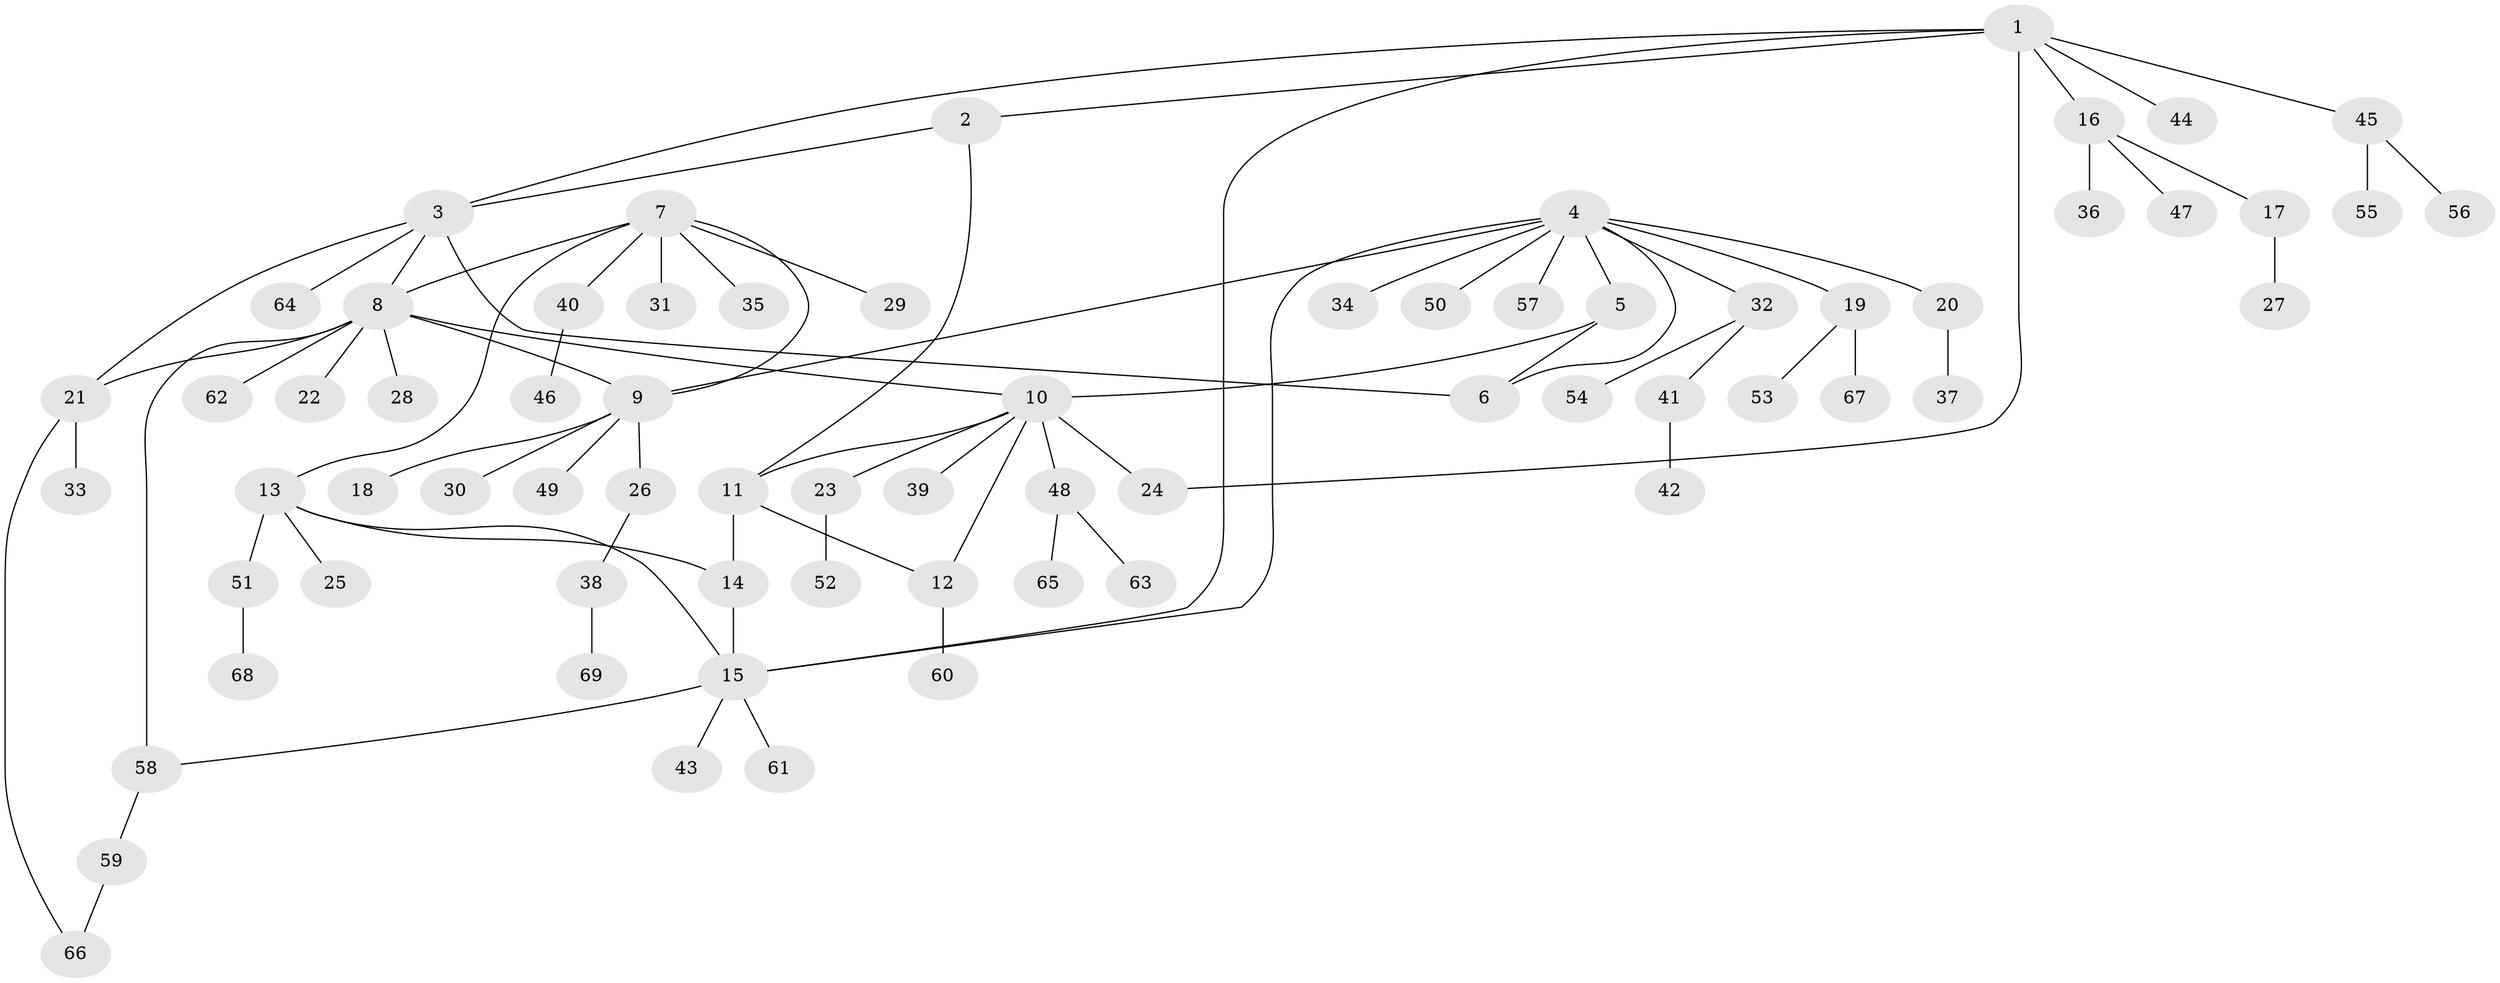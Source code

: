 // Generated by graph-tools (version 1.1) at 2025/16/03/09/25 04:16:04]
// undirected, 69 vertices, 83 edges
graph export_dot {
graph [start="1"]
  node [color=gray90,style=filled];
  1;
  2;
  3;
  4;
  5;
  6;
  7;
  8;
  9;
  10;
  11;
  12;
  13;
  14;
  15;
  16;
  17;
  18;
  19;
  20;
  21;
  22;
  23;
  24;
  25;
  26;
  27;
  28;
  29;
  30;
  31;
  32;
  33;
  34;
  35;
  36;
  37;
  38;
  39;
  40;
  41;
  42;
  43;
  44;
  45;
  46;
  47;
  48;
  49;
  50;
  51;
  52;
  53;
  54;
  55;
  56;
  57;
  58;
  59;
  60;
  61;
  62;
  63;
  64;
  65;
  66;
  67;
  68;
  69;
  1 -- 2;
  1 -- 3;
  1 -- 15;
  1 -- 16;
  1 -- 24;
  1 -- 44;
  1 -- 45;
  2 -- 3;
  2 -- 11;
  3 -- 6;
  3 -- 8;
  3 -- 21;
  3 -- 64;
  4 -- 5;
  4 -- 6;
  4 -- 9;
  4 -- 15;
  4 -- 19;
  4 -- 20;
  4 -- 32;
  4 -- 34;
  4 -- 50;
  4 -- 57;
  5 -- 6;
  5 -- 10;
  7 -- 8;
  7 -- 9;
  7 -- 13;
  7 -- 29;
  7 -- 31;
  7 -- 35;
  7 -- 40;
  8 -- 9;
  8 -- 10;
  8 -- 21;
  8 -- 22;
  8 -- 28;
  8 -- 58;
  8 -- 62;
  9 -- 18;
  9 -- 26;
  9 -- 30;
  9 -- 49;
  10 -- 11;
  10 -- 12;
  10 -- 23;
  10 -- 24;
  10 -- 39;
  10 -- 48;
  11 -- 12;
  11 -- 14;
  12 -- 60;
  13 -- 14;
  13 -- 15;
  13 -- 25;
  13 -- 51;
  14 -- 15;
  15 -- 43;
  15 -- 58;
  15 -- 61;
  16 -- 17;
  16 -- 36;
  16 -- 47;
  17 -- 27;
  19 -- 53;
  19 -- 67;
  20 -- 37;
  21 -- 33;
  21 -- 66;
  23 -- 52;
  26 -- 38;
  32 -- 41;
  32 -- 54;
  38 -- 69;
  40 -- 46;
  41 -- 42;
  45 -- 55;
  45 -- 56;
  48 -- 63;
  48 -- 65;
  51 -- 68;
  58 -- 59;
  59 -- 66;
}
